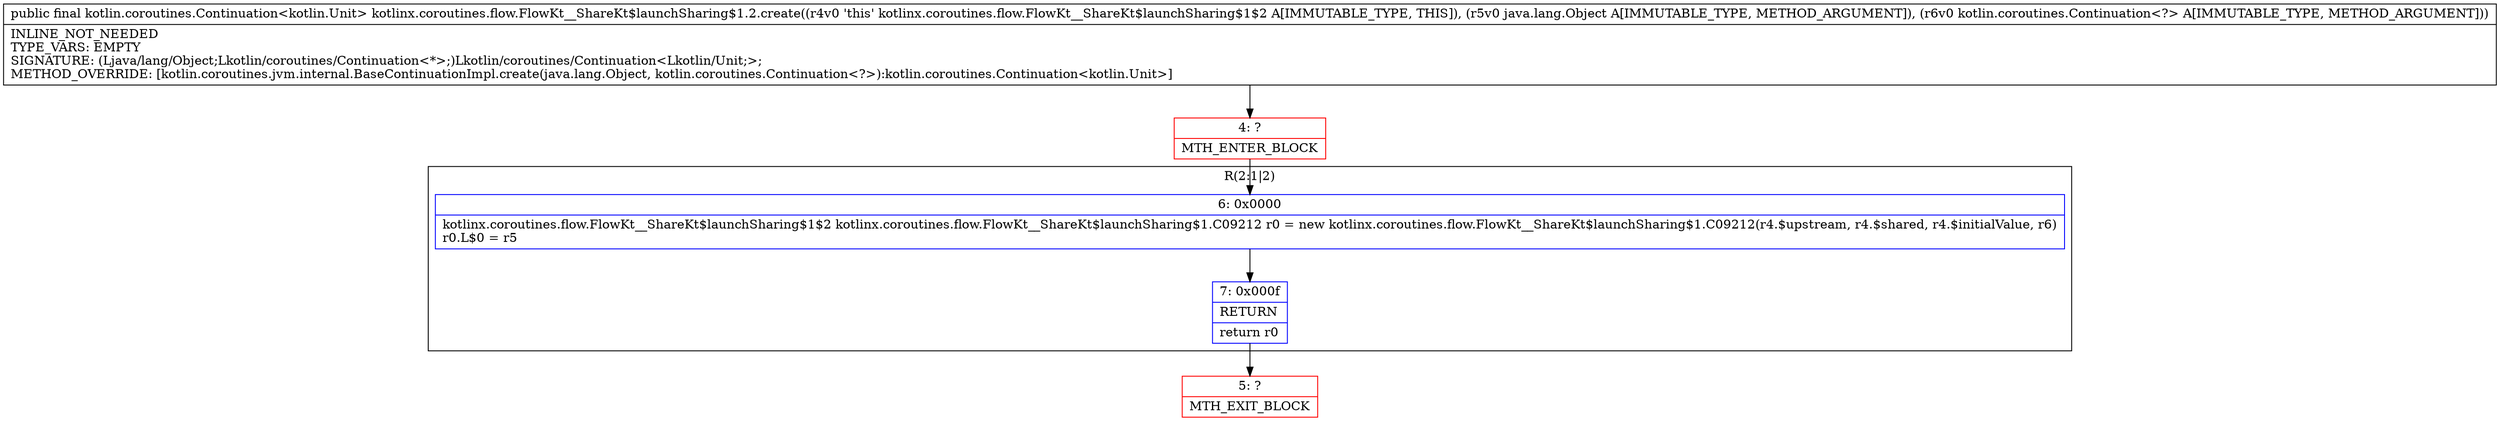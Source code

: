 digraph "CFG forkotlinx.coroutines.flow.FlowKt__ShareKt$launchSharing$1.2.create(Ljava\/lang\/Object;Lkotlin\/coroutines\/Continuation;)Lkotlin\/coroutines\/Continuation;" {
subgraph cluster_Region_457823169 {
label = "R(2:1|2)";
node [shape=record,color=blue];
Node_6 [shape=record,label="{6\:\ 0x0000|kotlinx.coroutines.flow.FlowKt__ShareKt$launchSharing$1$2 kotlinx.coroutines.flow.FlowKt__ShareKt$launchSharing$1.C09212 r0 = new kotlinx.coroutines.flow.FlowKt__ShareKt$launchSharing$1.C09212(r4.$upstream, r4.$shared, r4.$initialValue, r6)\lr0.L$0 = r5\l}"];
Node_7 [shape=record,label="{7\:\ 0x000f|RETURN\l|return r0\l}"];
}
Node_4 [shape=record,color=red,label="{4\:\ ?|MTH_ENTER_BLOCK\l}"];
Node_5 [shape=record,color=red,label="{5\:\ ?|MTH_EXIT_BLOCK\l}"];
MethodNode[shape=record,label="{public final kotlin.coroutines.Continuation\<kotlin.Unit\> kotlinx.coroutines.flow.FlowKt__ShareKt$launchSharing$1.2.create((r4v0 'this' kotlinx.coroutines.flow.FlowKt__ShareKt$launchSharing$1$2 A[IMMUTABLE_TYPE, THIS]), (r5v0 java.lang.Object A[IMMUTABLE_TYPE, METHOD_ARGUMENT]), (r6v0 kotlin.coroutines.Continuation\<?\> A[IMMUTABLE_TYPE, METHOD_ARGUMENT]))  | INLINE_NOT_NEEDED\lTYPE_VARS: EMPTY\lSIGNATURE: (Ljava\/lang\/Object;Lkotlin\/coroutines\/Continuation\<*\>;)Lkotlin\/coroutines\/Continuation\<Lkotlin\/Unit;\>;\lMETHOD_OVERRIDE: [kotlin.coroutines.jvm.internal.BaseContinuationImpl.create(java.lang.Object, kotlin.coroutines.Continuation\<?\>):kotlin.coroutines.Continuation\<kotlin.Unit\>]\l}"];
MethodNode -> Node_4;Node_6 -> Node_7;
Node_7 -> Node_5;
Node_4 -> Node_6;
}

